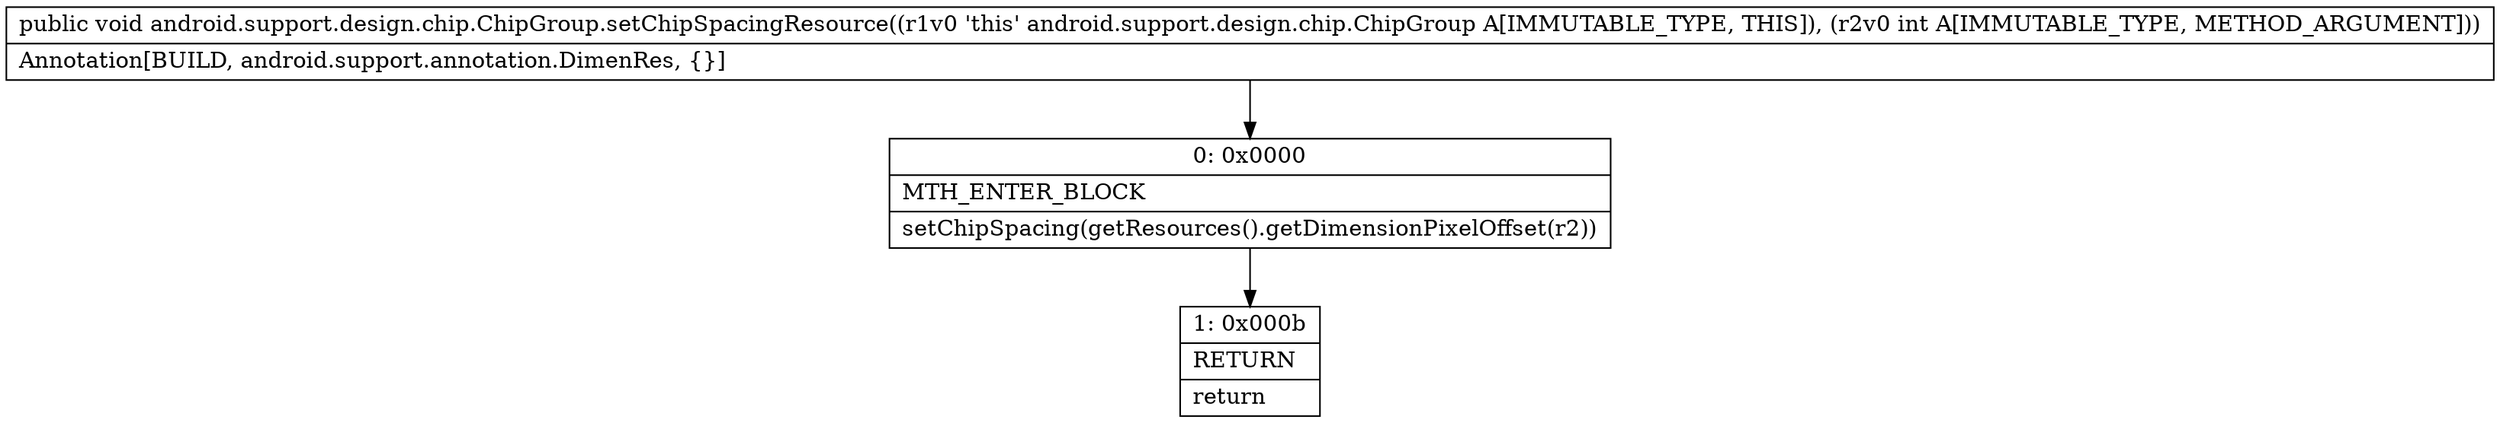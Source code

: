 digraph "CFG forandroid.support.design.chip.ChipGroup.setChipSpacingResource(I)V" {
Node_0 [shape=record,label="{0\:\ 0x0000|MTH_ENTER_BLOCK\l|setChipSpacing(getResources().getDimensionPixelOffset(r2))\l}"];
Node_1 [shape=record,label="{1\:\ 0x000b|RETURN\l|return\l}"];
MethodNode[shape=record,label="{public void android.support.design.chip.ChipGroup.setChipSpacingResource((r1v0 'this' android.support.design.chip.ChipGroup A[IMMUTABLE_TYPE, THIS]), (r2v0 int A[IMMUTABLE_TYPE, METHOD_ARGUMENT]))  | Annotation[BUILD, android.support.annotation.DimenRes, \{\}]\l}"];
MethodNode -> Node_0;
Node_0 -> Node_1;
}

